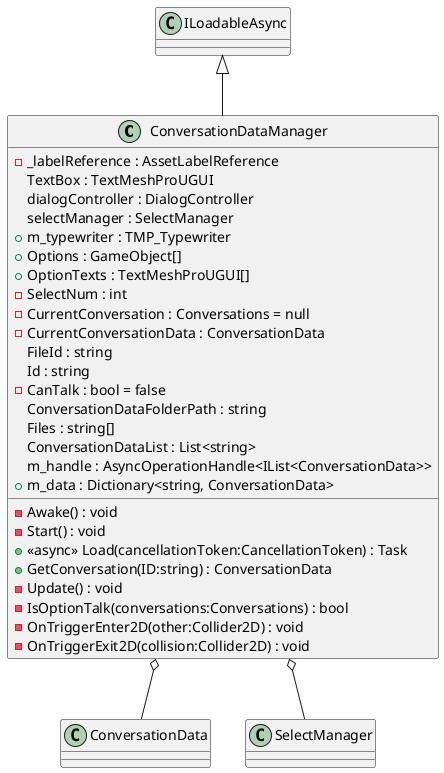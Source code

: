 @startuml
class ConversationDataManager {
    - _labelReference : AssetLabelReference
    TextBox : TextMeshProUGUI
    dialogController : DialogController
    selectManager : SelectManager
    + m_typewriter : TMP_Typewriter
    + Options : GameObject[]
    + OptionTexts : TextMeshProUGUI[]
    - SelectNum : int
    - CurrentConversation : Conversations = null
    - CurrentConversationData : ConversationData
    FileId : string
    Id : string
    - CanTalk : bool = false
    ConversationDataFolderPath : string
    Files : string[]
    ConversationDataList : List<string>
    - Awake() : void
    - Start() : void
    m_handle : AsyncOperationHandle<IList<ConversationData>>
    + m_data : Dictionary<string, ConversationData>
    + <<async>> Load(cancellationToken:CancellationToken) : Task
    + GetConversation(ID:string) : ConversationData
    - Update() : void
    - IsOptionTalk(conversations:Conversations) : bool
    - OnTriggerEnter2D(other:Collider2D) : void
    - OnTriggerExit2D(collision:Collider2D) : void
}
ILoadableAsync <|-- ConversationDataManager
ConversationDataManager o-- ConversationData
ConversationDataManager o-- SelectManager
@enduml
